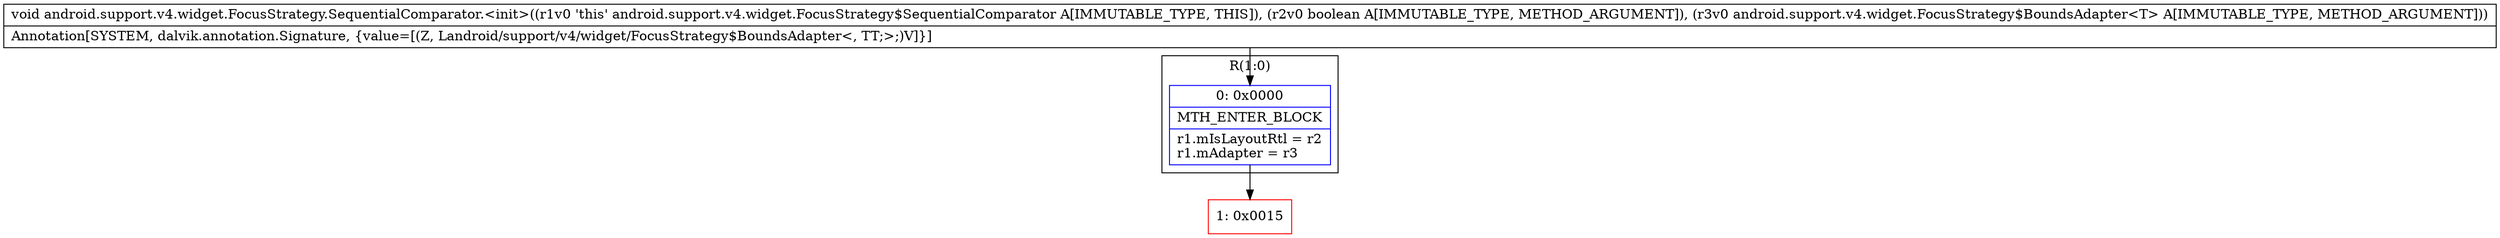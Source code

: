 digraph "CFG forandroid.support.v4.widget.FocusStrategy.SequentialComparator.\<init\>(ZLandroid\/support\/v4\/widget\/FocusStrategy$BoundsAdapter;)V" {
subgraph cluster_Region_596187782 {
label = "R(1:0)";
node [shape=record,color=blue];
Node_0 [shape=record,label="{0\:\ 0x0000|MTH_ENTER_BLOCK\l|r1.mIsLayoutRtl = r2\lr1.mAdapter = r3\l}"];
}
Node_1 [shape=record,color=red,label="{1\:\ 0x0015}"];
MethodNode[shape=record,label="{void android.support.v4.widget.FocusStrategy.SequentialComparator.\<init\>((r1v0 'this' android.support.v4.widget.FocusStrategy$SequentialComparator A[IMMUTABLE_TYPE, THIS]), (r2v0 boolean A[IMMUTABLE_TYPE, METHOD_ARGUMENT]), (r3v0 android.support.v4.widget.FocusStrategy$BoundsAdapter\<T\> A[IMMUTABLE_TYPE, METHOD_ARGUMENT]))  | Annotation[SYSTEM, dalvik.annotation.Signature, \{value=[(Z, Landroid\/support\/v4\/widget\/FocusStrategy$BoundsAdapter\<, TT;\>;)V]\}]\l}"];
MethodNode -> Node_0;
Node_0 -> Node_1;
}


